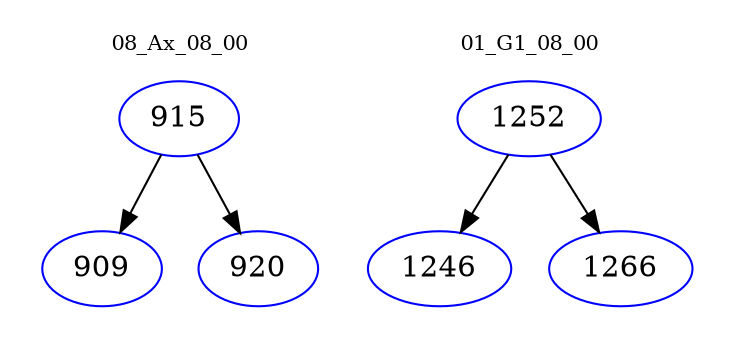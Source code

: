 digraph{
subgraph cluster_0 {
color = white
label = "08_Ax_08_00";
fontsize=10;
T0_915 [label="915", color="blue"]
T0_915 -> T0_909 [color="black"]
T0_909 [label="909", color="blue"]
T0_915 -> T0_920 [color="black"]
T0_920 [label="920", color="blue"]
}
subgraph cluster_1 {
color = white
label = "01_G1_08_00";
fontsize=10;
T1_1252 [label="1252", color="blue"]
T1_1252 -> T1_1246 [color="black"]
T1_1246 [label="1246", color="blue"]
T1_1252 -> T1_1266 [color="black"]
T1_1266 [label="1266", color="blue"]
}
}
